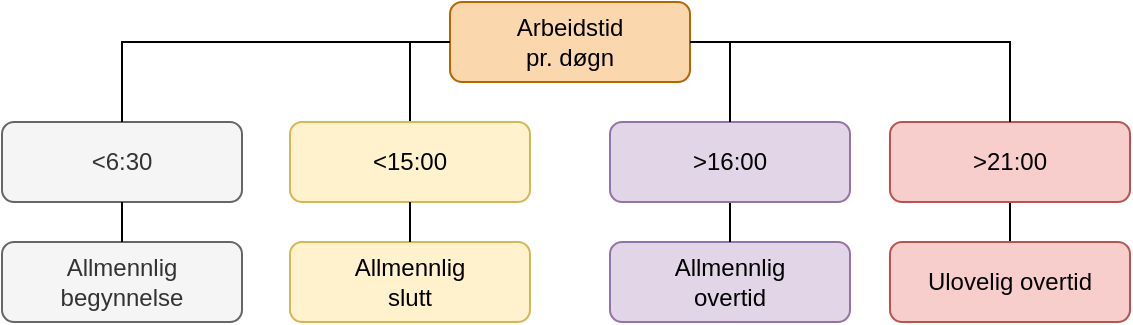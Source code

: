 <mxfile version="20.2.0" type="github">
  <diagram id="YP_fGBndzE_oGwtR0qip" name="Page-1">
    <mxGraphModel dx="352" dy="745" grid="1" gridSize="10" guides="1" tooltips="1" connect="1" arrows="1" fold="1" page="1" pageScale="1" pageWidth="827" pageHeight="1169" math="0" shadow="0">
      <root>
        <mxCell id="0" />
        <mxCell id="1" parent="0" />
        <mxCell id="tMVdI3ujb3LrkkelP-kK-1" value="&lt;div&gt;Arbeidstid&lt;/div&gt;pr. døgn" style="rounded=1;whiteSpace=wrap;html=1;fillColor=#fad7ac;strokeColor=#b46504;" parent="1" vertex="1">
          <mxGeometry x="324" y="80" width="120" height="40" as="geometry" />
        </mxCell>
        <mxCell id="tMVdI3ujb3LrkkelP-kK-5" value="" style="endArrow=none;html=1;rounded=0;entryX=0.5;entryY=1;entryDx=0;entryDy=0;exitX=0.5;exitY=0;exitDx=0;exitDy=0;" parent="1" edge="1" target="y-4FtceOWZFmE6VFH8u1-2" source="y-4FtceOWZFmE6VFH8u1-1">
          <mxGeometry width="50" height="50" relative="1" as="geometry">
            <mxPoint x="494" y="390" as="sourcePoint" />
            <mxPoint x="544" y="340" as="targetPoint" />
          </mxGeometry>
        </mxCell>
        <mxCell id="tMVdI3ujb3LrkkelP-kK-7" value="&lt;div&gt;Allmennlig &lt;br&gt;&lt;/div&gt;&lt;div&gt;begynnelse&lt;br&gt;&lt;/div&gt;" style="rounded=1;whiteSpace=wrap;html=1;fillColor=#f5f5f5;fontColor=#333333;strokeColor=#666666;" parent="1" vertex="1">
          <mxGeometry x="100" y="200" width="120" height="40" as="geometry" />
        </mxCell>
        <mxCell id="tMVdI3ujb3LrkkelP-kK-9" value="&lt;div&gt;Allmennlig&lt;/div&gt;&lt;div&gt;slutt&lt;/div&gt;" style="rounded=1;whiteSpace=wrap;html=1;fillColor=#fff2cc;strokeColor=#d6b656;" parent="1" vertex="1">
          <mxGeometry x="244" y="200" width="120" height="40" as="geometry" />
        </mxCell>
        <mxCell id="tMVdI3ujb3LrkkelP-kK-10" value="&lt;div&gt;Allmennlig&lt;/div&gt;&lt;div&gt;overtid&lt;br&gt;&lt;/div&gt;" style="rounded=1;whiteSpace=wrap;html=1;fillColor=#e1d5e7;strokeColor=#9673a6;" parent="1" vertex="1">
          <mxGeometry x="404" y="200" width="120" height="40" as="geometry" />
        </mxCell>
        <mxCell id="tMVdI3ujb3LrkkelP-kK-12" value="" style="endArrow=none;html=1;rounded=0;startArrow=none;startFill=1;exitX=0.5;exitY=0;exitDx=0;exitDy=0;" parent="1" source="tMVdI3ujb3LrkkelP-kK-2" edge="1">
          <mxGeometry width="50" height="50" relative="1" as="geometry">
            <mxPoint x="414" y="110" as="sourcePoint" />
            <mxPoint x="304" y="100" as="targetPoint" />
          </mxGeometry>
        </mxCell>
        <mxCell id="tMVdI3ujb3LrkkelP-kK-2" value="&amp;lt;15:00" style="rounded=1;whiteSpace=wrap;html=1;fillColor=#fff2cc;strokeColor=#d6b656;" parent="1" vertex="1">
          <mxGeometry x="244" y="140" width="120" height="40" as="geometry" />
        </mxCell>
        <mxCell id="tMVdI3ujb3LrkkelP-kK-13" value="" style="endArrow=none;html=1;rounded=0;entryX=0.5;entryY=1;entryDx=0;entryDy=0;startArrow=none;startFill=0;exitX=0.5;exitY=0;exitDx=0;exitDy=0;endFill=0;" parent="1" source="tMVdI3ujb3LrkkelP-kK-9" target="tMVdI3ujb3LrkkelP-kK-2" edge="1">
          <mxGeometry width="50" height="50" relative="1" as="geometry">
            <mxPoint x="324" y="200" as="sourcePoint" />
            <mxPoint x="324" y="120" as="targetPoint" />
          </mxGeometry>
        </mxCell>
        <mxCell id="tMVdI3ujb3LrkkelP-kK-14" style="edgeStyle=orthogonalEdgeStyle;rounded=0;orthogonalLoop=1;jettySize=auto;html=1;entryX=0.5;entryY=0;entryDx=0;entryDy=0;startArrow=none;exitX=0.5;exitY=1;exitDx=0;exitDy=0;endArrow=none;endFill=0;" parent="1" source="tMVdI3ujb3LrkkelP-kK-4" target="tMVdI3ujb3LrkkelP-kK-10" edge="1">
          <mxGeometry relative="1" as="geometry">
            <mxPoint x="194" y="210" as="targetPoint" />
            <mxPoint x="604" y="210" as="sourcePoint" />
            <Array as="points">
              <mxPoint x="464" y="170" />
              <mxPoint x="464" y="170" />
            </Array>
          </mxGeometry>
        </mxCell>
        <mxCell id="tMVdI3ujb3LrkkelP-kK-4" value="&amp;gt;16:00" style="rounded=1;whiteSpace=wrap;html=1;fillColor=#e1d5e7;strokeColor=#9673a6;" parent="1" vertex="1">
          <mxGeometry x="404" y="140" width="120" height="40" as="geometry" />
        </mxCell>
        <mxCell id="tMVdI3ujb3LrkkelP-kK-15" value="" style="edgeStyle=orthogonalEdgeStyle;rounded=0;orthogonalLoop=1;jettySize=auto;html=1;exitX=1;exitY=0.5;exitDx=0;exitDy=0;entryX=0.5;entryY=0;entryDx=0;entryDy=0;endArrow=none;" parent="1" source="tMVdI3ujb3LrkkelP-kK-1" target="tMVdI3ujb3LrkkelP-kK-4" edge="1">
          <mxGeometry relative="1" as="geometry">
            <mxPoint x="464" y="200" as="targetPoint" />
            <mxPoint x="384" y="100" as="sourcePoint" />
          </mxGeometry>
        </mxCell>
        <mxCell id="y-4FtceOWZFmE6VFH8u1-1" value="Ulovelig overtid" style="rounded=1;whiteSpace=wrap;html=1;fillColor=#f8cecc;strokeColor=#b85450;" vertex="1" parent="1">
          <mxGeometry x="544" y="200" width="120" height="40" as="geometry" />
        </mxCell>
        <mxCell id="y-4FtceOWZFmE6VFH8u1-2" value="&lt;div&gt;&amp;gt;21:00&lt;/div&gt;" style="rounded=1;whiteSpace=wrap;html=1;fillColor=#f8cecc;strokeColor=#b85450;" vertex="1" parent="1">
          <mxGeometry x="544" y="140" width="120" height="40" as="geometry" />
        </mxCell>
        <mxCell id="y-4FtceOWZFmE6VFH8u1-3" value="" style="edgeStyle=orthogonalEdgeStyle;rounded=0;orthogonalLoop=1;jettySize=auto;html=1;exitX=1;exitY=0.5;exitDx=0;exitDy=0;entryX=0.5;entryY=0;entryDx=0;entryDy=0;endArrow=none;" edge="1" parent="1" target="y-4FtceOWZFmE6VFH8u1-2" source="tMVdI3ujb3LrkkelP-kK-1">
          <mxGeometry relative="1" as="geometry">
            <mxPoint x="604" y="200" as="targetPoint" />
            <mxPoint x="524" y="100" as="sourcePoint" />
          </mxGeometry>
        </mxCell>
        <mxCell id="tMVdI3ujb3LrkkelP-kK-3" value="&lt;div&gt;&amp;lt;6:30&lt;/div&gt;" style="rounded=1;whiteSpace=wrap;html=1;fillColor=#f5f5f5;fontColor=#333333;strokeColor=#666666;" parent="1" vertex="1">
          <mxGeometry x="100" y="140" width="120" height="40" as="geometry" />
        </mxCell>
        <mxCell id="y-4FtceOWZFmE6VFH8u1-4" value="" style="edgeStyle=orthogonalEdgeStyle;rounded=0;orthogonalLoop=1;jettySize=auto;html=1;exitX=0;exitY=0.5;exitDx=0;exitDy=0;endArrow=none;endFill=0;entryX=0.5;entryY=0;entryDx=0;entryDy=0;" edge="1" parent="1" source="tMVdI3ujb3LrkkelP-kK-1" target="tMVdI3ujb3LrkkelP-kK-3">
          <mxGeometry relative="1" as="geometry">
            <mxPoint x="164" y="140" as="targetPoint" />
            <mxPoint x="324" y="100" as="sourcePoint" />
          </mxGeometry>
        </mxCell>
        <mxCell id="y-4FtceOWZFmE6VFH8u1-6" value="" style="endArrow=none;html=1;rounded=0;entryX=0.5;entryY=1;entryDx=0;entryDy=0;exitX=0.5;exitY=0;exitDx=0;exitDy=0;" edge="1" parent="1" source="tMVdI3ujb3LrkkelP-kK-7" target="tMVdI3ujb3LrkkelP-kK-3">
          <mxGeometry width="50" height="50" relative="1" as="geometry">
            <mxPoint x="164" y="200" as="sourcePoint" />
            <mxPoint x="164" y="180" as="targetPoint" />
          </mxGeometry>
        </mxCell>
      </root>
    </mxGraphModel>
  </diagram>
</mxfile>
